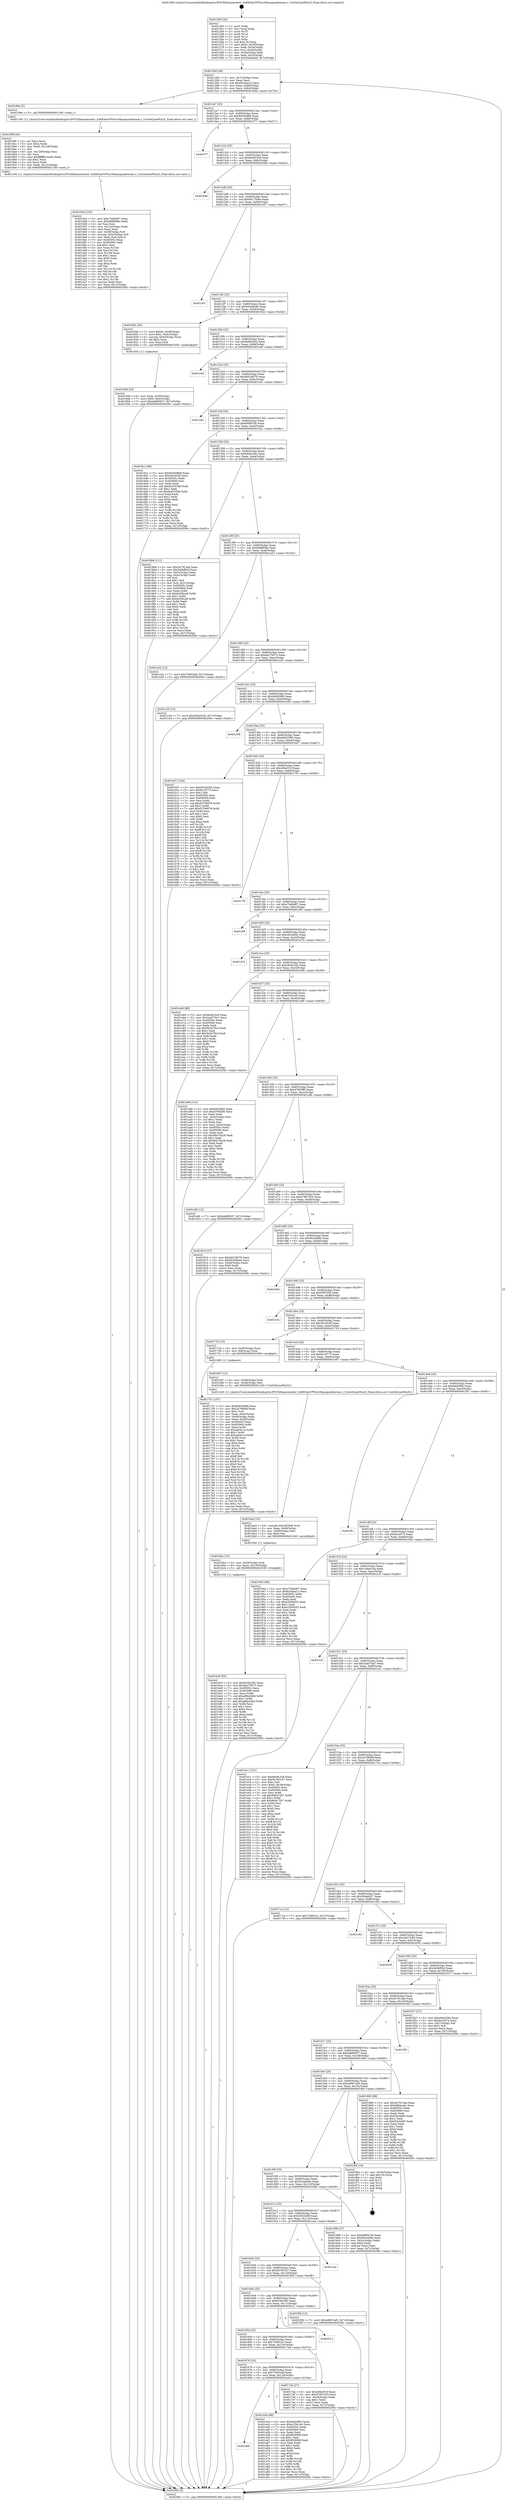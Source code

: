 digraph "0x401260" {
  label = "0x401260 (/mnt/c/Users/mathe/Desktop/tcc/POCII/binaries/extr_SoftEtherVPNsrcMayaquaInternat.c_UniGetLineWin32_Final-ollvm.out::main(0))"
  labelloc = "t"
  node[shape=record]

  Entry [label="",width=0.3,height=0.3,shape=circle,fillcolor=black,style=filled]
  "0x40128d" [label="{
     0x40128d [26]\l
     | [instrs]\l
     &nbsp;&nbsp;0x40128d \<+3\>: mov -0x7c(%rbp),%eax\l
     &nbsp;&nbsp;0x401290 \<+2\>: mov %eax,%ecx\l
     &nbsp;&nbsp;0x401292 \<+6\>: sub $0x83cbba12,%ecx\l
     &nbsp;&nbsp;0x401298 \<+3\>: mov %eax,-0x80(%rbp)\l
     &nbsp;&nbsp;0x40129b \<+6\>: mov %ecx,-0x84(%rbp)\l
     &nbsp;&nbsp;0x4012a1 \<+6\>: je 000000000040199a \<main+0x73a\>\l
  }"]
  "0x40199a" [label="{
     0x40199a [5]\l
     | [instrs]\l
     &nbsp;&nbsp;0x40199a \<+5\>: call 0000000000401160 \<next_i\>\l
     | [calls]\l
     &nbsp;&nbsp;0x401160 \{1\} (/mnt/c/Users/mathe/Desktop/tcc/POCII/binaries/extr_SoftEtherVPNsrcMayaquaInternat.c_UniGetLineWin32_Final-ollvm.out::next_i)\l
  }"]
  "0x4012a7" [label="{
     0x4012a7 [25]\l
     | [instrs]\l
     &nbsp;&nbsp;0x4012a7 \<+5\>: jmp 00000000004012ac \<main+0x4c\>\l
     &nbsp;&nbsp;0x4012ac \<+3\>: mov -0x80(%rbp),%eax\l
     &nbsp;&nbsp;0x4012af \<+5\>: sub $0x84550868,%eax\l
     &nbsp;&nbsp;0x4012b4 \<+6\>: mov %eax,-0x88(%rbp)\l
     &nbsp;&nbsp;0x4012ba \<+6\>: je 0000000000401f77 \<main+0xd17\>\l
  }"]
  Exit [label="",width=0.3,height=0.3,shape=circle,fillcolor=black,style=filled,peripheries=2]
  "0x401f77" [label="{
     0x401f77\l
  }", style=dashed]
  "0x4012c0" [label="{
     0x4012c0 [25]\l
     | [instrs]\l
     &nbsp;&nbsp;0x4012c0 \<+5\>: jmp 00000000004012c5 \<main+0x65\>\l
     &nbsp;&nbsp;0x4012c5 \<+3\>: mov -0x80(%rbp),%eax\l
     &nbsp;&nbsp;0x4012c8 \<+5\>: sub $0x8e09c3c8,%eax\l
     &nbsp;&nbsp;0x4012cd \<+6\>: mov %eax,-0x8c(%rbp)\l
     &nbsp;&nbsp;0x4012d3 \<+6\>: je 000000000040208e \<main+0xe2e\>\l
  }"]
  "0x401bc9" [label="{
     0x401bc9 [93]\l
     | [instrs]\l
     &nbsp;&nbsp;0x401bc9 \<+5\>: mov $0x653b24f2,%eax\l
     &nbsp;&nbsp;0x401bce \<+5\>: mov $0xbb270073,%esi\l
     &nbsp;&nbsp;0x401bd3 \<+7\>: mov 0x40505c,%ecx\l
     &nbsp;&nbsp;0x401bda \<+7\>: mov 0x405060,%edx\l
     &nbsp;&nbsp;0x401be1 \<+3\>: mov %ecx,%r8d\l
     &nbsp;&nbsp;0x401be4 \<+7\>: sub $0xa88a2b9d,%r8d\l
     &nbsp;&nbsp;0x401beb \<+4\>: sub $0x1,%r8d\l
     &nbsp;&nbsp;0x401bef \<+7\>: add $0xa88a2b9d,%r8d\l
     &nbsp;&nbsp;0x401bf6 \<+4\>: imul %r8d,%ecx\l
     &nbsp;&nbsp;0x401bfa \<+3\>: and $0x1,%ecx\l
     &nbsp;&nbsp;0x401bfd \<+3\>: cmp $0x0,%ecx\l
     &nbsp;&nbsp;0x401c00 \<+4\>: sete %r9b\l
     &nbsp;&nbsp;0x401c04 \<+3\>: cmp $0xa,%edx\l
     &nbsp;&nbsp;0x401c07 \<+4\>: setl %r10b\l
     &nbsp;&nbsp;0x401c0b \<+3\>: mov %r9b,%r11b\l
     &nbsp;&nbsp;0x401c0e \<+3\>: and %r10b,%r11b\l
     &nbsp;&nbsp;0x401c11 \<+3\>: xor %r10b,%r9b\l
     &nbsp;&nbsp;0x401c14 \<+3\>: or %r9b,%r11b\l
     &nbsp;&nbsp;0x401c17 \<+4\>: test $0x1,%r11b\l
     &nbsp;&nbsp;0x401c1b \<+3\>: cmovne %esi,%eax\l
     &nbsp;&nbsp;0x401c1e \<+3\>: mov %eax,-0x7c(%rbp)\l
     &nbsp;&nbsp;0x401c21 \<+5\>: jmp 000000000040209c \<main+0xe3c\>\l
  }"]
  "0x40208e" [label="{
     0x40208e\l
  }", style=dashed]
  "0x4012d9" [label="{
     0x4012d9 [25]\l
     | [instrs]\l
     &nbsp;&nbsp;0x4012d9 \<+5\>: jmp 00000000004012de \<main+0x7e\>\l
     &nbsp;&nbsp;0x4012de \<+3\>: mov -0x80(%rbp),%eax\l
     &nbsp;&nbsp;0x4012e1 \<+5\>: sub $0x94175dee,%eax\l
     &nbsp;&nbsp;0x4012e6 \<+6\>: mov %eax,-0x90(%rbp)\l
     &nbsp;&nbsp;0x4012ec \<+6\>: je 0000000000401c67 \<main+0xa07\>\l
  }"]
  "0x401bba" [label="{
     0x401bba [15]\l
     | [instrs]\l
     &nbsp;&nbsp;0x401bba \<+4\>: mov -0x58(%rbp),%rdi\l
     &nbsp;&nbsp;0x401bbe \<+6\>: mov %eax,-0x130(%rbp)\l
     &nbsp;&nbsp;0x401bc4 \<+5\>: call 0000000000401030 \<free@plt\>\l
     | [calls]\l
     &nbsp;&nbsp;0x401030 \{1\} (unknown)\l
  }"]
  "0x401c67" [label="{
     0x401c67\l
  }", style=dashed]
  "0x4012f2" [label="{
     0x4012f2 [25]\l
     | [instrs]\l
     &nbsp;&nbsp;0x4012f2 \<+5\>: jmp 00000000004012f7 \<main+0x97\>\l
     &nbsp;&nbsp;0x4012f7 \<+3\>: mov -0x80(%rbp),%eax\l
     &nbsp;&nbsp;0x4012fa \<+5\>: sub $0x943e9b46,%eax\l
     &nbsp;&nbsp;0x4012ff \<+6\>: mov %eax,-0x94(%rbp)\l
     &nbsp;&nbsp;0x401305 \<+6\>: je 000000000040182b \<main+0x5cb\>\l
  }"]
  "0x401ba3" [label="{
     0x401ba3 [23]\l
     | [instrs]\l
     &nbsp;&nbsp;0x401ba3 \<+10\>: movabs $0x4030d6,%rdi\l
     &nbsp;&nbsp;0x401bad \<+3\>: mov %eax,-0x60(%rbp)\l
     &nbsp;&nbsp;0x401bb0 \<+3\>: mov -0x60(%rbp),%esi\l
     &nbsp;&nbsp;0x401bb3 \<+2\>: mov $0x0,%al\l
     &nbsp;&nbsp;0x401bb5 \<+5\>: call 0000000000401040 \<printf@plt\>\l
     | [calls]\l
     &nbsp;&nbsp;0x401040 \{1\} (unknown)\l
  }"]
  "0x40182b" [label="{
     0x40182b [30]\l
     | [instrs]\l
     &nbsp;&nbsp;0x40182b \<+7\>: movl $0x64,-0x48(%rbp)\l
     &nbsp;&nbsp;0x401832 \<+7\>: movl $0x1,-0x4c(%rbp)\l
     &nbsp;&nbsp;0x401839 \<+4\>: movslq -0x4c(%rbp),%rax\l
     &nbsp;&nbsp;0x40183d \<+4\>: shl $0x2,%rax\l
     &nbsp;&nbsp;0x401841 \<+3\>: mov %rax,%rdi\l
     &nbsp;&nbsp;0x401844 \<+5\>: call 0000000000401050 \<malloc@plt\>\l
     | [calls]\l
     &nbsp;&nbsp;0x401050 \{1\} (unknown)\l
  }"]
  "0x40130b" [label="{
     0x40130b [25]\l
     | [instrs]\l
     &nbsp;&nbsp;0x40130b \<+5\>: jmp 0000000000401310 \<main+0xb0\>\l
     &nbsp;&nbsp;0x401310 \<+3\>: mov -0x80(%rbp),%eax\l
     &nbsp;&nbsp;0x401313 \<+5\>: sub $0x9e9d4402,%eax\l
     &nbsp;&nbsp;0x401318 \<+6\>: mov %eax,-0x98(%rbp)\l
     &nbsp;&nbsp;0x40131e \<+6\>: je 0000000000401e40 \<main+0xbe0\>\l
  }"]
  "0x40168f" [label="{
     0x40168f\l
  }", style=dashed]
  "0x401e40" [label="{
     0x401e40\l
  }", style=dashed]
  "0x401324" [label="{
     0x401324 [25]\l
     | [instrs]\l
     &nbsp;&nbsp;0x401324 \<+5\>: jmp 0000000000401329 \<main+0xc9\>\l
     &nbsp;&nbsp;0x401329 \<+3\>: mov -0x80(%rbp),%eax\l
     &nbsp;&nbsp;0x40132c \<+5\>: sub $0xb6526079,%eax\l
     &nbsp;&nbsp;0x401331 \<+6\>: mov %eax,-0x9c(%rbp)\l
     &nbsp;&nbsp;0x401337 \<+6\>: je 0000000000401e4c \<main+0xbec\>\l
  }"]
  "0x401a3e" [label="{
     0x401a3e [88]\l
     | [instrs]\l
     &nbsp;&nbsp;0x401a3e \<+5\>: mov $0x6dd3882,%eax\l
     &nbsp;&nbsp;0x401a43 \<+5\>: mov $0xd1f341e0,%ecx\l
     &nbsp;&nbsp;0x401a48 \<+7\>: mov 0x40505c,%edx\l
     &nbsp;&nbsp;0x401a4f \<+7\>: mov 0x405060,%esi\l
     &nbsp;&nbsp;0x401a56 \<+2\>: mov %edx,%edi\l
     &nbsp;&nbsp;0x401a58 \<+6\>: sub $0xf9289f4f,%edi\l
     &nbsp;&nbsp;0x401a5e \<+3\>: sub $0x1,%edi\l
     &nbsp;&nbsp;0x401a61 \<+6\>: add $0xf9289f4f,%edi\l
     &nbsp;&nbsp;0x401a67 \<+3\>: imul %edi,%edx\l
     &nbsp;&nbsp;0x401a6a \<+3\>: and $0x1,%edx\l
     &nbsp;&nbsp;0x401a6d \<+3\>: cmp $0x0,%edx\l
     &nbsp;&nbsp;0x401a70 \<+4\>: sete %r8b\l
     &nbsp;&nbsp;0x401a74 \<+3\>: cmp $0xa,%esi\l
     &nbsp;&nbsp;0x401a77 \<+4\>: setl %r9b\l
     &nbsp;&nbsp;0x401a7b \<+3\>: mov %r8b,%r10b\l
     &nbsp;&nbsp;0x401a7e \<+3\>: and %r9b,%r10b\l
     &nbsp;&nbsp;0x401a81 \<+3\>: xor %r9b,%r8b\l
     &nbsp;&nbsp;0x401a84 \<+3\>: or %r8b,%r10b\l
     &nbsp;&nbsp;0x401a87 \<+4\>: test $0x1,%r10b\l
     &nbsp;&nbsp;0x401a8b \<+3\>: cmovne %ecx,%eax\l
     &nbsp;&nbsp;0x401a8e \<+3\>: mov %eax,-0x7c(%rbp)\l
     &nbsp;&nbsp;0x401a91 \<+5\>: jmp 000000000040209c \<main+0xe3c\>\l
  }"]
  "0x401e4c" [label="{
     0x401e4c\l
  }", style=dashed]
  "0x40133d" [label="{
     0x40133d [25]\l
     | [instrs]\l
     &nbsp;&nbsp;0x40133d \<+5\>: jmp 0000000000401342 \<main+0xe2\>\l
     &nbsp;&nbsp;0x401342 \<+3\>: mov -0x80(%rbp),%eax\l
     &nbsp;&nbsp;0x401345 \<+5\>: sub $0xb6f95c5b,%eax\l
     &nbsp;&nbsp;0x40134a \<+6\>: mov %eax,-0xa0(%rbp)\l
     &nbsp;&nbsp;0x401350 \<+6\>: je 00000000004016cc \<main+0x46c\>\l
  }"]
  "0x4019cb" [label="{
     0x4019cb [103]\l
     | [instrs]\l
     &nbsp;&nbsp;0x4019cb \<+5\>: mov $0xc7dd0d87,%ecx\l
     &nbsp;&nbsp;0x4019d0 \<+5\>: mov $0xb98f808e,%edx\l
     &nbsp;&nbsp;0x4019d5 \<+2\>: xor %esi,%esi\l
     &nbsp;&nbsp;0x4019d7 \<+6\>: mov -0x12c(%rbp),%edi\l
     &nbsp;&nbsp;0x4019dd \<+3\>: imul %eax,%edi\l
     &nbsp;&nbsp;0x4019e0 \<+4\>: mov -0x58(%rbp),%r8\l
     &nbsp;&nbsp;0x4019e4 \<+4\>: movslq -0x5c(%rbp),%r9\l
     &nbsp;&nbsp;0x4019e8 \<+4\>: mov %edi,(%r8,%r9,4)\l
     &nbsp;&nbsp;0x4019ec \<+7\>: mov 0x40505c,%eax\l
     &nbsp;&nbsp;0x4019f3 \<+7\>: mov 0x405060,%edi\l
     &nbsp;&nbsp;0x4019fa \<+3\>: sub $0x1,%esi\l
     &nbsp;&nbsp;0x4019fd \<+3\>: mov %eax,%r10d\l
     &nbsp;&nbsp;0x401a00 \<+3\>: add %esi,%r10d\l
     &nbsp;&nbsp;0x401a03 \<+4\>: imul %r10d,%eax\l
     &nbsp;&nbsp;0x401a07 \<+3\>: and $0x1,%eax\l
     &nbsp;&nbsp;0x401a0a \<+3\>: cmp $0x0,%eax\l
     &nbsp;&nbsp;0x401a0d \<+4\>: sete %r11b\l
     &nbsp;&nbsp;0x401a11 \<+3\>: cmp $0xa,%edi\l
     &nbsp;&nbsp;0x401a14 \<+3\>: setl %bl\l
     &nbsp;&nbsp;0x401a17 \<+3\>: mov %r11b,%r14b\l
     &nbsp;&nbsp;0x401a1a \<+3\>: and %bl,%r14b\l
     &nbsp;&nbsp;0x401a1d \<+3\>: xor %bl,%r11b\l
     &nbsp;&nbsp;0x401a20 \<+3\>: or %r11b,%r14b\l
     &nbsp;&nbsp;0x401a23 \<+4\>: test $0x1,%r14b\l
     &nbsp;&nbsp;0x401a27 \<+3\>: cmovne %edx,%ecx\l
     &nbsp;&nbsp;0x401a2a \<+3\>: mov %ecx,-0x7c(%rbp)\l
     &nbsp;&nbsp;0x401a2d \<+5\>: jmp 000000000040209c \<main+0xe3c\>\l
  }"]
  "0x4016cc" [label="{
     0x4016cc [88]\l
     | [instrs]\l
     &nbsp;&nbsp;0x4016cc \<+5\>: mov $0x84550868,%eax\l
     &nbsp;&nbsp;0x4016d1 \<+5\>: mov $0x4816038,%ecx\l
     &nbsp;&nbsp;0x4016d6 \<+7\>: mov 0x40505c,%edx\l
     &nbsp;&nbsp;0x4016dd \<+7\>: mov 0x405060,%esi\l
     &nbsp;&nbsp;0x4016e4 \<+2\>: mov %edx,%edi\l
     &nbsp;&nbsp;0x4016e6 \<+6\>: add $0xdcd353dd,%edi\l
     &nbsp;&nbsp;0x4016ec \<+3\>: sub $0x1,%edi\l
     &nbsp;&nbsp;0x4016ef \<+6\>: sub $0xdcd353dd,%edi\l
     &nbsp;&nbsp;0x4016f5 \<+3\>: imul %edi,%edx\l
     &nbsp;&nbsp;0x4016f8 \<+3\>: and $0x1,%edx\l
     &nbsp;&nbsp;0x4016fb \<+3\>: cmp $0x0,%edx\l
     &nbsp;&nbsp;0x4016fe \<+4\>: sete %r8b\l
     &nbsp;&nbsp;0x401702 \<+3\>: cmp $0xa,%esi\l
     &nbsp;&nbsp;0x401705 \<+4\>: setl %r9b\l
     &nbsp;&nbsp;0x401709 \<+3\>: mov %r8b,%r10b\l
     &nbsp;&nbsp;0x40170c \<+3\>: and %r9b,%r10b\l
     &nbsp;&nbsp;0x40170f \<+3\>: xor %r9b,%r8b\l
     &nbsp;&nbsp;0x401712 \<+3\>: or %r8b,%r10b\l
     &nbsp;&nbsp;0x401715 \<+4\>: test $0x1,%r10b\l
     &nbsp;&nbsp;0x401719 \<+3\>: cmovne %ecx,%eax\l
     &nbsp;&nbsp;0x40171c \<+3\>: mov %eax,-0x7c(%rbp)\l
     &nbsp;&nbsp;0x40171f \<+5\>: jmp 000000000040209c \<main+0xe3c\>\l
  }"]
  "0x401356" [label="{
     0x401356 [25]\l
     | [instrs]\l
     &nbsp;&nbsp;0x401356 \<+5\>: jmp 000000000040135b \<main+0xfb\>\l
     &nbsp;&nbsp;0x40135b \<+3\>: mov -0x80(%rbp),%eax\l
     &nbsp;&nbsp;0x40135e \<+5\>: sub $0xb884ca6c,%eax\l
     &nbsp;&nbsp;0x401363 \<+6\>: mov %eax,-0xa4(%rbp)\l
     &nbsp;&nbsp;0x401369 \<+6\>: je 00000000004018b8 \<main+0x658\>\l
  }"]
  "0x40199f" [label="{
     0x40199f [44]\l
     | [instrs]\l
     &nbsp;&nbsp;0x40199f \<+2\>: xor %ecx,%ecx\l
     &nbsp;&nbsp;0x4019a1 \<+5\>: mov $0x2,%edx\l
     &nbsp;&nbsp;0x4019a6 \<+6\>: mov %edx,-0x128(%rbp)\l
     &nbsp;&nbsp;0x4019ac \<+1\>: cltd\l
     &nbsp;&nbsp;0x4019ad \<+6\>: mov -0x128(%rbp),%esi\l
     &nbsp;&nbsp;0x4019b3 \<+2\>: idiv %esi\l
     &nbsp;&nbsp;0x4019b5 \<+6\>: imul $0xfffffffe,%edx,%edx\l
     &nbsp;&nbsp;0x4019bb \<+3\>: sub $0x1,%ecx\l
     &nbsp;&nbsp;0x4019be \<+2\>: sub %ecx,%edx\l
     &nbsp;&nbsp;0x4019c0 \<+6\>: mov %edx,-0x12c(%rbp)\l
     &nbsp;&nbsp;0x4019c6 \<+5\>: call 0000000000401160 \<next_i\>\l
     | [calls]\l
     &nbsp;&nbsp;0x401160 \{1\} (/mnt/c/Users/mathe/Desktop/tcc/POCII/binaries/extr_SoftEtherVPNsrcMayaquaInternat.c_UniGetLineWin32_Final-ollvm.out::next_i)\l
  }"]
  "0x4018b8" [label="{
     0x4018b8 [111]\l
     | [instrs]\l
     &nbsp;&nbsp;0x4018b8 \<+5\>: mov $0x3e7913ad,%eax\l
     &nbsp;&nbsp;0x4018bd \<+5\>: mov $0x3e0bf92d,%ecx\l
     &nbsp;&nbsp;0x4018c2 \<+3\>: mov -0x5c(%rbp),%edx\l
     &nbsp;&nbsp;0x4018c5 \<+3\>: cmp -0x4c(%rbp),%edx\l
     &nbsp;&nbsp;0x4018c8 \<+4\>: setl %sil\l
     &nbsp;&nbsp;0x4018cc \<+4\>: and $0x1,%sil\l
     &nbsp;&nbsp;0x4018d0 \<+4\>: mov %sil,-0x21(%rbp)\l
     &nbsp;&nbsp;0x4018d4 \<+7\>: mov 0x40505c,%edx\l
     &nbsp;&nbsp;0x4018db \<+7\>: mov 0x405060,%edi\l
     &nbsp;&nbsp;0x4018e2 \<+3\>: mov %edx,%r8d\l
     &nbsp;&nbsp;0x4018e5 \<+7\>: sub $0xb42fbca9,%r8d\l
     &nbsp;&nbsp;0x4018ec \<+4\>: sub $0x1,%r8d\l
     &nbsp;&nbsp;0x4018f0 \<+7\>: add $0xb42fbca9,%r8d\l
     &nbsp;&nbsp;0x4018f7 \<+4\>: imul %r8d,%edx\l
     &nbsp;&nbsp;0x4018fb \<+3\>: and $0x1,%edx\l
     &nbsp;&nbsp;0x4018fe \<+3\>: cmp $0x0,%edx\l
     &nbsp;&nbsp;0x401901 \<+4\>: sete %sil\l
     &nbsp;&nbsp;0x401905 \<+3\>: cmp $0xa,%edi\l
     &nbsp;&nbsp;0x401908 \<+4\>: setl %r9b\l
     &nbsp;&nbsp;0x40190c \<+3\>: mov %sil,%r10b\l
     &nbsp;&nbsp;0x40190f \<+3\>: and %r9b,%r10b\l
     &nbsp;&nbsp;0x401912 \<+3\>: xor %r9b,%sil\l
     &nbsp;&nbsp;0x401915 \<+3\>: or %sil,%r10b\l
     &nbsp;&nbsp;0x401918 \<+4\>: test $0x1,%r10b\l
     &nbsp;&nbsp;0x40191c \<+3\>: cmovne %ecx,%eax\l
     &nbsp;&nbsp;0x40191f \<+3\>: mov %eax,-0x7c(%rbp)\l
     &nbsp;&nbsp;0x401922 \<+5\>: jmp 000000000040209c \<main+0xe3c\>\l
  }"]
  "0x40136f" [label="{
     0x40136f [25]\l
     | [instrs]\l
     &nbsp;&nbsp;0x40136f \<+5\>: jmp 0000000000401374 \<main+0x114\>\l
     &nbsp;&nbsp;0x401374 \<+3\>: mov -0x80(%rbp),%eax\l
     &nbsp;&nbsp;0x401377 \<+5\>: sub $0xb98f808e,%eax\l
     &nbsp;&nbsp;0x40137c \<+6\>: mov %eax,-0xa8(%rbp)\l
     &nbsp;&nbsp;0x401382 \<+6\>: je 0000000000401a32 \<main+0x7d2\>\l
  }"]
  "0x401849" [label="{
     0x401849 [23]\l
     | [instrs]\l
     &nbsp;&nbsp;0x401849 \<+4\>: mov %rax,-0x58(%rbp)\l
     &nbsp;&nbsp;0x40184d \<+7\>: movl $0x0,-0x5c(%rbp)\l
     &nbsp;&nbsp;0x401854 \<+7\>: movl $0x4a885837,-0x7c(%rbp)\l
     &nbsp;&nbsp;0x40185b \<+5\>: jmp 000000000040209c \<main+0xe3c\>\l
  }"]
  "0x401a32" [label="{
     0x401a32 [12]\l
     | [instrs]\l
     &nbsp;&nbsp;0x401a32 \<+7\>: movl $0x75602daf,-0x7c(%rbp)\l
     &nbsp;&nbsp;0x401a39 \<+5\>: jmp 000000000040209c \<main+0xe3c\>\l
  }"]
  "0x401388" [label="{
     0x401388 [25]\l
     | [instrs]\l
     &nbsp;&nbsp;0x401388 \<+5\>: jmp 000000000040138d \<main+0x12d\>\l
     &nbsp;&nbsp;0x40138d \<+3\>: mov -0x80(%rbp),%eax\l
     &nbsp;&nbsp;0x401390 \<+5\>: sub $0xbb270073,%eax\l
     &nbsp;&nbsp;0x401395 \<+6\>: mov %eax,-0xac(%rbp)\l
     &nbsp;&nbsp;0x40139b \<+6\>: je 0000000000401c26 \<main+0x9c6\>\l
  }"]
  "0x401676" [label="{
     0x401676 [25]\l
     | [instrs]\l
     &nbsp;&nbsp;0x401676 \<+5\>: jmp 000000000040167b \<main+0x41b\>\l
     &nbsp;&nbsp;0x40167b \<+3\>: mov -0x80(%rbp),%eax\l
     &nbsp;&nbsp;0x40167e \<+5\>: sub $0x75602daf,%eax\l
     &nbsp;&nbsp;0x401683 \<+6\>: mov %eax,-0x124(%rbp)\l
     &nbsp;&nbsp;0x401689 \<+6\>: je 0000000000401a3e \<main+0x7de\>\l
  }"]
  "0x401c26" [label="{
     0x401c26 [12]\l
     | [instrs]\l
     &nbsp;&nbsp;0x401c26 \<+7\>: movl $0xc83a022b,-0x7c(%rbp)\l
     &nbsp;&nbsp;0x401c2d \<+5\>: jmp 000000000040209c \<main+0xe3c\>\l
  }"]
  "0x4013a1" [label="{
     0x4013a1 [25]\l
     | [instrs]\l
     &nbsp;&nbsp;0x4013a1 \<+5\>: jmp 00000000004013a6 \<main+0x146\>\l
     &nbsp;&nbsp;0x4013a6 \<+3\>: mov -0x80(%rbp),%eax\l
     &nbsp;&nbsp;0x4013a9 \<+5\>: sub $0xbdb936f4,%eax\l
     &nbsp;&nbsp;0x4013ae \<+6\>: mov %eax,-0xb0(%rbp)\l
     &nbsp;&nbsp;0x4013b4 \<+6\>: je 0000000000401e58 \<main+0xbf8\>\l
  }"]
  "0x4017da" [label="{
     0x4017da [27]\l
     | [instrs]\l
     &nbsp;&nbsp;0x4017da \<+5\>: mov $0xc69a351f,%eax\l
     &nbsp;&nbsp;0x4017df \<+5\>: mov $0xd7897435,%ecx\l
     &nbsp;&nbsp;0x4017e4 \<+3\>: mov -0x28(%rbp),%edx\l
     &nbsp;&nbsp;0x4017e7 \<+3\>: cmp $0x1,%edx\l
     &nbsp;&nbsp;0x4017ea \<+3\>: cmovl %ecx,%eax\l
     &nbsp;&nbsp;0x4017ed \<+3\>: mov %eax,-0x7c(%rbp)\l
     &nbsp;&nbsp;0x4017f0 \<+5\>: jmp 000000000040209c \<main+0xe3c\>\l
  }"]
  "0x401e58" [label="{
     0x401e58\l
  }", style=dashed]
  "0x4013ba" [label="{
     0x4013ba [25]\l
     | [instrs]\l
     &nbsp;&nbsp;0x4013ba \<+5\>: jmp 00000000004013bf \<main+0x15f\>\l
     &nbsp;&nbsp;0x4013bf \<+3\>: mov -0x80(%rbp),%eax\l
     &nbsp;&nbsp;0x4013c2 \<+5\>: sub $0xbf402590,%eax\l
     &nbsp;&nbsp;0x4013c7 \<+6\>: mov %eax,-0xb4(%rbp)\l
     &nbsp;&nbsp;0x4013cd \<+6\>: je 0000000000401b07 \<main+0x8a7\>\l
  }"]
  "0x40165d" [label="{
     0x40165d [25]\l
     | [instrs]\l
     &nbsp;&nbsp;0x40165d \<+5\>: jmp 0000000000401662 \<main+0x402\>\l
     &nbsp;&nbsp;0x401662 \<+3\>: mov -0x80(%rbp),%eax\l
     &nbsp;&nbsp;0x401665 \<+5\>: sub $0x729f3c2c,%eax\l
     &nbsp;&nbsp;0x40166a \<+6\>: mov %eax,-0x120(%rbp)\l
     &nbsp;&nbsp;0x401670 \<+6\>: je 00000000004017da \<main+0x57a\>\l
  }"]
  "0x401b07" [label="{
     0x401b07 [144]\l
     | [instrs]\l
     &nbsp;&nbsp;0x401b07 \<+5\>: mov $0x653b24f2,%eax\l
     &nbsp;&nbsp;0x401b0c \<+5\>: mov $0x6c18773,%ecx\l
     &nbsp;&nbsp;0x401b11 \<+2\>: mov $0x1,%dl\l
     &nbsp;&nbsp;0x401b13 \<+7\>: mov 0x40505c,%esi\l
     &nbsp;&nbsp;0x401b1a \<+7\>: mov 0x405060,%edi\l
     &nbsp;&nbsp;0x401b21 \<+3\>: mov %esi,%r8d\l
     &nbsp;&nbsp;0x401b24 \<+7\>: sub $0xd3706978,%r8d\l
     &nbsp;&nbsp;0x401b2b \<+4\>: sub $0x1,%r8d\l
     &nbsp;&nbsp;0x401b2f \<+7\>: add $0xd3706978,%r8d\l
     &nbsp;&nbsp;0x401b36 \<+4\>: imul %r8d,%esi\l
     &nbsp;&nbsp;0x401b3a \<+3\>: and $0x1,%esi\l
     &nbsp;&nbsp;0x401b3d \<+3\>: cmp $0x0,%esi\l
     &nbsp;&nbsp;0x401b40 \<+4\>: sete %r9b\l
     &nbsp;&nbsp;0x401b44 \<+3\>: cmp $0xa,%edi\l
     &nbsp;&nbsp;0x401b47 \<+4\>: setl %r10b\l
     &nbsp;&nbsp;0x401b4b \<+3\>: mov %r9b,%r11b\l
     &nbsp;&nbsp;0x401b4e \<+4\>: xor $0xff,%r11b\l
     &nbsp;&nbsp;0x401b52 \<+3\>: mov %r10b,%bl\l
     &nbsp;&nbsp;0x401b55 \<+3\>: xor $0xff,%bl\l
     &nbsp;&nbsp;0x401b58 \<+3\>: xor $0x1,%dl\l
     &nbsp;&nbsp;0x401b5b \<+3\>: mov %r11b,%r14b\l
     &nbsp;&nbsp;0x401b5e \<+4\>: and $0xff,%r14b\l
     &nbsp;&nbsp;0x401b62 \<+3\>: and %dl,%r9b\l
     &nbsp;&nbsp;0x401b65 \<+3\>: mov %bl,%r15b\l
     &nbsp;&nbsp;0x401b68 \<+4\>: and $0xff,%r15b\l
     &nbsp;&nbsp;0x401b6c \<+3\>: and %dl,%r10b\l
     &nbsp;&nbsp;0x401b6f \<+3\>: or %r9b,%r14b\l
     &nbsp;&nbsp;0x401b72 \<+3\>: or %r10b,%r15b\l
     &nbsp;&nbsp;0x401b75 \<+3\>: xor %r15b,%r14b\l
     &nbsp;&nbsp;0x401b78 \<+3\>: or %bl,%r11b\l
     &nbsp;&nbsp;0x401b7b \<+4\>: xor $0xff,%r11b\l
     &nbsp;&nbsp;0x401b7f \<+3\>: or $0x1,%dl\l
     &nbsp;&nbsp;0x401b82 \<+3\>: and %dl,%r11b\l
     &nbsp;&nbsp;0x401b85 \<+3\>: or %r11b,%r14b\l
     &nbsp;&nbsp;0x401b88 \<+4\>: test $0x1,%r14b\l
     &nbsp;&nbsp;0x401b8c \<+3\>: cmovne %ecx,%eax\l
     &nbsp;&nbsp;0x401b8f \<+3\>: mov %eax,-0x7c(%rbp)\l
     &nbsp;&nbsp;0x401b92 \<+5\>: jmp 000000000040209c \<main+0xe3c\>\l
  }"]
  "0x4013d3" [label="{
     0x4013d3 [25]\l
     | [instrs]\l
     &nbsp;&nbsp;0x4013d3 \<+5\>: jmp 00000000004013d8 \<main+0x178\>\l
     &nbsp;&nbsp;0x4013d8 \<+3\>: mov -0x80(%rbp),%eax\l
     &nbsp;&nbsp;0x4013db \<+5\>: sub $0xc69a351f,%eax\l
     &nbsp;&nbsp;0x4013e0 \<+6\>: mov %eax,-0xb8(%rbp)\l
     &nbsp;&nbsp;0x4013e6 \<+6\>: je 00000000004017f5 \<main+0x595\>\l
  }"]
  "0x402012" [label="{
     0x402012\l
  }", style=dashed]
  "0x4017f5" [label="{
     0x4017f5\l
  }", style=dashed]
  "0x4013ec" [label="{
     0x4013ec [25]\l
     | [instrs]\l
     &nbsp;&nbsp;0x4013ec \<+5\>: jmp 00000000004013f1 \<main+0x191\>\l
     &nbsp;&nbsp;0x4013f1 \<+3\>: mov -0x80(%rbp),%eax\l
     &nbsp;&nbsp;0x4013f4 \<+5\>: sub $0xc7dd0d87,%eax\l
     &nbsp;&nbsp;0x4013f9 \<+6\>: mov %eax,-0xbc(%rbp)\l
     &nbsp;&nbsp;0x4013ff \<+6\>: je 0000000000401f9f \<main+0xd3f\>\l
  }"]
  "0x401644" [label="{
     0x401644 [25]\l
     | [instrs]\l
     &nbsp;&nbsp;0x401644 \<+5\>: jmp 0000000000401649 \<main+0x3e9\>\l
     &nbsp;&nbsp;0x401649 \<+3\>: mov -0x80(%rbp),%eax\l
     &nbsp;&nbsp;0x40164c \<+5\>: sub $0x653b24f2,%eax\l
     &nbsp;&nbsp;0x401651 \<+6\>: mov %eax,-0x11c(%rbp)\l
     &nbsp;&nbsp;0x401657 \<+6\>: je 0000000000402012 \<main+0xdb2\>\l
  }"]
  "0x401f9f" [label="{
     0x401f9f\l
  }", style=dashed]
  "0x401405" [label="{
     0x401405 [25]\l
     | [instrs]\l
     &nbsp;&nbsp;0x401405 \<+5\>: jmp 000000000040140a \<main+0x1aa\>\l
     &nbsp;&nbsp;0x40140a \<+3\>: mov -0x80(%rbp),%eax\l
     &nbsp;&nbsp;0x40140d \<+5\>: sub $0xc822e9dc,%eax\l
     &nbsp;&nbsp;0x401412 \<+6\>: mov %eax,-0xc0(%rbp)\l
     &nbsp;&nbsp;0x401418 \<+6\>: je 0000000000401d7e \<main+0xb1e\>\l
  }"]
  "0x401f58" [label="{
     0x401f58 [12]\l
     | [instrs]\l
     &nbsp;&nbsp;0x401f58 \<+7\>: movl $0x4d967ad5,-0x7c(%rbp)\l
     &nbsp;&nbsp;0x401f5f \<+5\>: jmp 000000000040209c \<main+0xe3c\>\l
  }"]
  "0x401d7e" [label="{
     0x401d7e\l
  }", style=dashed]
  "0x40141e" [label="{
     0x40141e [25]\l
     | [instrs]\l
     &nbsp;&nbsp;0x40141e \<+5\>: jmp 0000000000401423 \<main+0x1c3\>\l
     &nbsp;&nbsp;0x401423 \<+3\>: mov -0x80(%rbp),%eax\l
     &nbsp;&nbsp;0x401426 \<+5\>: sub $0xc83a022b,%eax\l
     &nbsp;&nbsp;0x40142b \<+6\>: mov %eax,-0xc4(%rbp)\l
     &nbsp;&nbsp;0x401431 \<+6\>: je 0000000000401e69 \<main+0xc09\>\l
  }"]
  "0x40162b" [label="{
     0x40162b [25]\l
     | [instrs]\l
     &nbsp;&nbsp;0x40162b \<+5\>: jmp 0000000000401630 \<main+0x3d0\>\l
     &nbsp;&nbsp;0x401630 \<+3\>: mov -0x80(%rbp),%eax\l
     &nbsp;&nbsp;0x401633 \<+5\>: sub $0x5b7831b7,%eax\l
     &nbsp;&nbsp;0x401638 \<+6\>: mov %eax,-0x118(%rbp)\l
     &nbsp;&nbsp;0x40163e \<+6\>: je 0000000000401f58 \<main+0xcf8\>\l
  }"]
  "0x401e69" [label="{
     0x401e69 [88]\l
     | [instrs]\l
     &nbsp;&nbsp;0x401e69 \<+5\>: mov $0x8e09c3c8,%eax\l
     &nbsp;&nbsp;0x401e6e \<+5\>: mov $0x2a457ba7,%ecx\l
     &nbsp;&nbsp;0x401e73 \<+7\>: mov 0x40505c,%edx\l
     &nbsp;&nbsp;0x401e7a \<+7\>: mov 0x405060,%esi\l
     &nbsp;&nbsp;0x401e81 \<+2\>: mov %edx,%edi\l
     &nbsp;&nbsp;0x401e83 \<+6\>: sub $0x5b2b79cd,%edi\l
     &nbsp;&nbsp;0x401e89 \<+3\>: sub $0x1,%edi\l
     &nbsp;&nbsp;0x401e8c \<+6\>: add $0x5b2b79cd,%edi\l
     &nbsp;&nbsp;0x401e92 \<+3\>: imul %edi,%edx\l
     &nbsp;&nbsp;0x401e95 \<+3\>: and $0x1,%edx\l
     &nbsp;&nbsp;0x401e98 \<+3\>: cmp $0x0,%edx\l
     &nbsp;&nbsp;0x401e9b \<+4\>: sete %r8b\l
     &nbsp;&nbsp;0x401e9f \<+3\>: cmp $0xa,%esi\l
     &nbsp;&nbsp;0x401ea2 \<+4\>: setl %r9b\l
     &nbsp;&nbsp;0x401ea6 \<+3\>: mov %r8b,%r10b\l
     &nbsp;&nbsp;0x401ea9 \<+3\>: and %r9b,%r10b\l
     &nbsp;&nbsp;0x401eac \<+3\>: xor %r9b,%r8b\l
     &nbsp;&nbsp;0x401eaf \<+3\>: or %r8b,%r10b\l
     &nbsp;&nbsp;0x401eb2 \<+4\>: test $0x1,%r10b\l
     &nbsp;&nbsp;0x401eb6 \<+3\>: cmovne %ecx,%eax\l
     &nbsp;&nbsp;0x401eb9 \<+3\>: mov %eax,-0x7c(%rbp)\l
     &nbsp;&nbsp;0x401ebc \<+5\>: jmp 000000000040209c \<main+0xe3c\>\l
  }"]
  "0x401437" [label="{
     0x401437 [25]\l
     | [instrs]\l
     &nbsp;&nbsp;0x401437 \<+5\>: jmp 000000000040143c \<main+0x1dc\>\l
     &nbsp;&nbsp;0x40143c \<+3\>: mov -0x80(%rbp),%eax\l
     &nbsp;&nbsp;0x40143f \<+5\>: sub $0xd1f341e0,%eax\l
     &nbsp;&nbsp;0x401444 \<+6\>: mov %eax,-0xc8(%rbp)\l
     &nbsp;&nbsp;0x40144a \<+6\>: je 0000000000401a96 \<main+0x836\>\l
  }"]
  "0x401cee" [label="{
     0x401cee\l
  }", style=dashed]
  "0x401a96" [label="{
     0x401a96 [101]\l
     | [instrs]\l
     &nbsp;&nbsp;0x401a96 \<+5\>: mov $0x6dd3882,%eax\l
     &nbsp;&nbsp;0x401a9b \<+5\>: mov $0xd7692ff3,%ecx\l
     &nbsp;&nbsp;0x401aa0 \<+2\>: xor %edx,%edx\l
     &nbsp;&nbsp;0x401aa2 \<+3\>: mov -0x5c(%rbp),%esi\l
     &nbsp;&nbsp;0x401aa5 \<+3\>: sub $0x1,%edx\l
     &nbsp;&nbsp;0x401aa8 \<+2\>: sub %edx,%esi\l
     &nbsp;&nbsp;0x401aaa \<+3\>: mov %esi,-0x5c(%rbp)\l
     &nbsp;&nbsp;0x401aad \<+7\>: mov 0x40505c,%edx\l
     &nbsp;&nbsp;0x401ab4 \<+7\>: mov 0x405060,%esi\l
     &nbsp;&nbsp;0x401abb \<+2\>: mov %edx,%edi\l
     &nbsp;&nbsp;0x401abd \<+6\>: sub $0x46470a28,%edi\l
     &nbsp;&nbsp;0x401ac3 \<+3\>: sub $0x1,%edi\l
     &nbsp;&nbsp;0x401ac6 \<+6\>: add $0x46470a28,%edi\l
     &nbsp;&nbsp;0x401acc \<+3\>: imul %edi,%edx\l
     &nbsp;&nbsp;0x401acf \<+3\>: and $0x1,%edx\l
     &nbsp;&nbsp;0x401ad2 \<+3\>: cmp $0x0,%edx\l
     &nbsp;&nbsp;0x401ad5 \<+4\>: sete %r8b\l
     &nbsp;&nbsp;0x401ad9 \<+3\>: cmp $0xa,%esi\l
     &nbsp;&nbsp;0x401adc \<+4\>: setl %r9b\l
     &nbsp;&nbsp;0x401ae0 \<+3\>: mov %r8b,%r10b\l
     &nbsp;&nbsp;0x401ae3 \<+3\>: and %r9b,%r10b\l
     &nbsp;&nbsp;0x401ae6 \<+3\>: xor %r9b,%r8b\l
     &nbsp;&nbsp;0x401ae9 \<+3\>: or %r8b,%r10b\l
     &nbsp;&nbsp;0x401aec \<+4\>: test $0x1,%r10b\l
     &nbsp;&nbsp;0x401af0 \<+3\>: cmovne %ecx,%eax\l
     &nbsp;&nbsp;0x401af3 \<+3\>: mov %eax,-0x7c(%rbp)\l
     &nbsp;&nbsp;0x401af6 \<+5\>: jmp 000000000040209c \<main+0xe3c\>\l
  }"]
  "0x401450" [label="{
     0x401450 [25]\l
     | [instrs]\l
     &nbsp;&nbsp;0x401450 \<+5\>: jmp 0000000000401455 \<main+0x1f5\>\l
     &nbsp;&nbsp;0x401455 \<+3\>: mov -0x80(%rbp),%eax\l
     &nbsp;&nbsp;0x401458 \<+5\>: sub $0xd7692ff3,%eax\l
     &nbsp;&nbsp;0x40145d \<+6\>: mov %eax,-0xcc(%rbp)\l
     &nbsp;&nbsp;0x401463 \<+6\>: je 0000000000401afb \<main+0x89b\>\l
  }"]
  "0x401731" [label="{
     0x401731 [157]\l
     | [instrs]\l
     &nbsp;&nbsp;0x401731 \<+5\>: mov $0x84550868,%ecx\l
     &nbsp;&nbsp;0x401736 \<+5\>: mov $0x2a79840f,%edx\l
     &nbsp;&nbsp;0x40173b \<+3\>: mov $0x1,%sil\l
     &nbsp;&nbsp;0x40173e \<+3\>: mov %eax,-0x44(%rbp)\l
     &nbsp;&nbsp;0x401741 \<+3\>: mov -0x44(%rbp),%eax\l
     &nbsp;&nbsp;0x401744 \<+3\>: mov %eax,-0x28(%rbp)\l
     &nbsp;&nbsp;0x401747 \<+7\>: mov 0x40505c,%eax\l
     &nbsp;&nbsp;0x40174e \<+8\>: mov 0x405060,%r8d\l
     &nbsp;&nbsp;0x401756 \<+3\>: mov %eax,%r9d\l
     &nbsp;&nbsp;0x401759 \<+7\>: sub $0xaa04c1a,%r9d\l
     &nbsp;&nbsp;0x401760 \<+4\>: sub $0x1,%r9d\l
     &nbsp;&nbsp;0x401764 \<+7\>: add $0xaa04c1a,%r9d\l
     &nbsp;&nbsp;0x40176b \<+4\>: imul %r9d,%eax\l
     &nbsp;&nbsp;0x40176f \<+3\>: and $0x1,%eax\l
     &nbsp;&nbsp;0x401772 \<+3\>: cmp $0x0,%eax\l
     &nbsp;&nbsp;0x401775 \<+4\>: sete %r10b\l
     &nbsp;&nbsp;0x401779 \<+4\>: cmp $0xa,%r8d\l
     &nbsp;&nbsp;0x40177d \<+4\>: setl %r11b\l
     &nbsp;&nbsp;0x401781 \<+3\>: mov %r10b,%bl\l
     &nbsp;&nbsp;0x401784 \<+3\>: xor $0xff,%bl\l
     &nbsp;&nbsp;0x401787 \<+3\>: mov %r11b,%r14b\l
     &nbsp;&nbsp;0x40178a \<+4\>: xor $0xff,%r14b\l
     &nbsp;&nbsp;0x40178e \<+4\>: xor $0x0,%sil\l
     &nbsp;&nbsp;0x401792 \<+3\>: mov %bl,%r15b\l
     &nbsp;&nbsp;0x401795 \<+4\>: and $0x0,%r15b\l
     &nbsp;&nbsp;0x401799 \<+3\>: and %sil,%r10b\l
     &nbsp;&nbsp;0x40179c \<+3\>: mov %r14b,%r12b\l
     &nbsp;&nbsp;0x40179f \<+4\>: and $0x0,%r12b\l
     &nbsp;&nbsp;0x4017a3 \<+3\>: and %sil,%r11b\l
     &nbsp;&nbsp;0x4017a6 \<+3\>: or %r10b,%r15b\l
     &nbsp;&nbsp;0x4017a9 \<+3\>: or %r11b,%r12b\l
     &nbsp;&nbsp;0x4017ac \<+3\>: xor %r12b,%r15b\l
     &nbsp;&nbsp;0x4017af \<+3\>: or %r14b,%bl\l
     &nbsp;&nbsp;0x4017b2 \<+3\>: xor $0xff,%bl\l
     &nbsp;&nbsp;0x4017b5 \<+4\>: or $0x0,%sil\l
     &nbsp;&nbsp;0x4017b9 \<+3\>: and %sil,%bl\l
     &nbsp;&nbsp;0x4017bc \<+3\>: or %bl,%r15b\l
     &nbsp;&nbsp;0x4017bf \<+4\>: test $0x1,%r15b\l
     &nbsp;&nbsp;0x4017c3 \<+3\>: cmovne %edx,%ecx\l
     &nbsp;&nbsp;0x4017c6 \<+3\>: mov %ecx,-0x7c(%rbp)\l
     &nbsp;&nbsp;0x4017c9 \<+5\>: jmp 000000000040209c \<main+0xe3c\>\l
  }"]
  "0x401afb" [label="{
     0x401afb [12]\l
     | [instrs]\l
     &nbsp;&nbsp;0x401afb \<+7\>: movl $0x4a885837,-0x7c(%rbp)\l
     &nbsp;&nbsp;0x401b02 \<+5\>: jmp 000000000040209c \<main+0xe3c\>\l
  }"]
  "0x401469" [label="{
     0x401469 [25]\l
     | [instrs]\l
     &nbsp;&nbsp;0x401469 \<+5\>: jmp 000000000040146e \<main+0x20e\>\l
     &nbsp;&nbsp;0x40146e \<+3\>: mov -0x80(%rbp),%eax\l
     &nbsp;&nbsp;0x401471 \<+5\>: sub $0xd7897435,%eax\l
     &nbsp;&nbsp;0x401476 \<+6\>: mov %eax,-0xd0(%rbp)\l
     &nbsp;&nbsp;0x40147c \<+6\>: je 0000000000401810 \<main+0x5b0\>\l
  }"]
  "0x401260" [label="{
     0x401260 [45]\l
     | [instrs]\l
     &nbsp;&nbsp;0x401260 \<+1\>: push %rbp\l
     &nbsp;&nbsp;0x401261 \<+3\>: mov %rsp,%rbp\l
     &nbsp;&nbsp;0x401264 \<+2\>: push %r15\l
     &nbsp;&nbsp;0x401266 \<+2\>: push %r14\l
     &nbsp;&nbsp;0x401268 \<+2\>: push %r12\l
     &nbsp;&nbsp;0x40126a \<+1\>: push %rbx\l
     &nbsp;&nbsp;0x40126b \<+7\>: sub $0x130,%rsp\l
     &nbsp;&nbsp;0x401272 \<+7\>: movl $0x0,-0x30(%rbp)\l
     &nbsp;&nbsp;0x401279 \<+3\>: mov %edi,-0x34(%rbp)\l
     &nbsp;&nbsp;0x40127c \<+4\>: mov %rsi,-0x40(%rbp)\l
     &nbsp;&nbsp;0x401280 \<+3\>: mov -0x34(%rbp),%edi\l
     &nbsp;&nbsp;0x401283 \<+3\>: mov %edi,-0x2c(%rbp)\l
     &nbsp;&nbsp;0x401286 \<+7\>: movl $0x52adada0,-0x7c(%rbp)\l
  }"]
  "0x401810" [label="{
     0x401810 [27]\l
     | [instrs]\l
     &nbsp;&nbsp;0x401810 \<+5\>: mov $0xb6526079,%eax\l
     &nbsp;&nbsp;0x401815 \<+5\>: mov $0x943e9b46,%ecx\l
     &nbsp;&nbsp;0x40181a \<+3\>: mov -0x28(%rbp),%edx\l
     &nbsp;&nbsp;0x40181d \<+3\>: cmp $0x0,%edx\l
     &nbsp;&nbsp;0x401820 \<+3\>: cmove %ecx,%eax\l
     &nbsp;&nbsp;0x401823 \<+3\>: mov %eax,-0x7c(%rbp)\l
     &nbsp;&nbsp;0x401826 \<+5\>: jmp 000000000040209c \<main+0xe3c\>\l
  }"]
  "0x401482" [label="{
     0x401482 [25]\l
     | [instrs]\l
     &nbsp;&nbsp;0x401482 \<+5\>: jmp 0000000000401487 \<main+0x227\>\l
     &nbsp;&nbsp;0x401487 \<+3\>: mov -0x80(%rbp),%eax\l
     &nbsp;&nbsp;0x40148a \<+5\>: sub $0xd91fa9bb,%eax\l
     &nbsp;&nbsp;0x40148f \<+6\>: mov %eax,-0xd4(%rbp)\l
     &nbsp;&nbsp;0x401495 \<+6\>: je 00000000004016b4 \<main+0x454\>\l
  }"]
  "0x40209c" [label="{
     0x40209c [5]\l
     | [instrs]\l
     &nbsp;&nbsp;0x40209c \<+5\>: jmp 000000000040128d \<main+0x2d\>\l
  }"]
  "0x4016b4" [label="{
     0x4016b4\l
  }", style=dashed]
  "0x40149b" [label="{
     0x40149b [25]\l
     | [instrs]\l
     &nbsp;&nbsp;0x40149b \<+5\>: jmp 00000000004014a0 \<main+0x240\>\l
     &nbsp;&nbsp;0x4014a0 \<+3\>: mov -0x80(%rbp),%eax\l
     &nbsp;&nbsp;0x4014a3 \<+5\>: sub $0xf2ff7056,%eax\l
     &nbsp;&nbsp;0x4014a8 \<+6\>: mov %eax,-0xd8(%rbp)\l
     &nbsp;&nbsp;0x4014ae \<+6\>: je 0000000000401c32 \<main+0x9d2\>\l
  }"]
  "0x401612" [label="{
     0x401612 [25]\l
     | [instrs]\l
     &nbsp;&nbsp;0x401612 \<+5\>: jmp 0000000000401617 \<main+0x3b7\>\l
     &nbsp;&nbsp;0x401617 \<+3\>: mov -0x80(%rbp),%eax\l
     &nbsp;&nbsp;0x40161a \<+5\>: sub $0x52f23e68,%eax\l
     &nbsp;&nbsp;0x40161f \<+6\>: mov %eax,-0x114(%rbp)\l
     &nbsp;&nbsp;0x401625 \<+6\>: je 0000000000401cee \<main+0xa8e\>\l
  }"]
  "0x401c32" [label="{
     0x401c32\l
  }", style=dashed]
  "0x4014b4" [label="{
     0x4014b4 [25]\l
     | [instrs]\l
     &nbsp;&nbsp;0x4014b4 \<+5\>: jmp 00000000004014b9 \<main+0x259\>\l
     &nbsp;&nbsp;0x4014b9 \<+3\>: mov -0x80(%rbp),%eax\l
     &nbsp;&nbsp;0x4014bc \<+5\>: sub $0x4816038,%eax\l
     &nbsp;&nbsp;0x4014c1 \<+6\>: mov %eax,-0xdc(%rbp)\l
     &nbsp;&nbsp;0x4014c7 \<+6\>: je 0000000000401724 \<main+0x4c4\>\l
  }"]
  "0x401699" [label="{
     0x401699 [27]\l
     | [instrs]\l
     &nbsp;&nbsp;0x401699 \<+5\>: mov $0xb6f95c5b,%eax\l
     &nbsp;&nbsp;0x40169e \<+5\>: mov $0xd91fa9bb,%ecx\l
     &nbsp;&nbsp;0x4016a3 \<+3\>: mov -0x2c(%rbp),%edx\l
     &nbsp;&nbsp;0x4016a6 \<+3\>: cmp $0x2,%edx\l
     &nbsp;&nbsp;0x4016a9 \<+3\>: cmovne %ecx,%eax\l
     &nbsp;&nbsp;0x4016ac \<+3\>: mov %eax,-0x7c(%rbp)\l
     &nbsp;&nbsp;0x4016af \<+5\>: jmp 000000000040209c \<main+0xe3c\>\l
  }"]
  "0x401724" [label="{
     0x401724 [13]\l
     | [instrs]\l
     &nbsp;&nbsp;0x401724 \<+4\>: mov -0x40(%rbp),%rax\l
     &nbsp;&nbsp;0x401728 \<+4\>: mov 0x8(%rax),%rdi\l
     &nbsp;&nbsp;0x40172c \<+5\>: call 0000000000401060 \<atoi@plt\>\l
     | [calls]\l
     &nbsp;&nbsp;0x401060 \{1\} (unknown)\l
  }"]
  "0x4014cd" [label="{
     0x4014cd [25]\l
     | [instrs]\l
     &nbsp;&nbsp;0x4014cd \<+5\>: jmp 00000000004014d2 \<main+0x272\>\l
     &nbsp;&nbsp;0x4014d2 \<+3\>: mov -0x80(%rbp),%eax\l
     &nbsp;&nbsp;0x4014d5 \<+5\>: sub $0x6c18773,%eax\l
     &nbsp;&nbsp;0x4014da \<+6\>: mov %eax,-0xe0(%rbp)\l
     &nbsp;&nbsp;0x4014e0 \<+6\>: je 0000000000401b97 \<main+0x937\>\l
  }"]
  "0x4015f9" [label="{
     0x4015f9 [25]\l
     | [instrs]\l
     &nbsp;&nbsp;0x4015f9 \<+5\>: jmp 00000000004015fe \<main+0x39e\>\l
     &nbsp;&nbsp;0x4015fe \<+3\>: mov -0x80(%rbp),%eax\l
     &nbsp;&nbsp;0x401601 \<+5\>: sub $0x52adada0,%eax\l
     &nbsp;&nbsp;0x401606 \<+6\>: mov %eax,-0x110(%rbp)\l
     &nbsp;&nbsp;0x40160c \<+6\>: je 0000000000401699 \<main+0x439\>\l
  }"]
  "0x401b97" [label="{
     0x401b97 [12]\l
     | [instrs]\l
     &nbsp;&nbsp;0x401b97 \<+4\>: mov -0x58(%rbp),%rdi\l
     &nbsp;&nbsp;0x401b9b \<+3\>: mov -0x48(%rbp),%esi\l
     &nbsp;&nbsp;0x401b9e \<+5\>: call 0000000000401240 \<UniGetLineWin32\>\l
     | [calls]\l
     &nbsp;&nbsp;0x401240 \{1\} (/mnt/c/Users/mathe/Desktop/tcc/POCII/binaries/extr_SoftEtherVPNsrcMayaquaInternat.c_UniGetLineWin32_Final-ollvm.out::UniGetLineWin32)\l
  }"]
  "0x4014e6" [label="{
     0x4014e6 [25]\l
     | [instrs]\l
     &nbsp;&nbsp;0x4014e6 \<+5\>: jmp 00000000004014eb \<main+0x28b\>\l
     &nbsp;&nbsp;0x4014eb \<+3\>: mov -0x80(%rbp),%eax\l
     &nbsp;&nbsp;0x4014ee \<+5\>: sub $0x6dd3882,%eax\l
     &nbsp;&nbsp;0x4014f3 \<+6\>: mov %eax,-0xe4(%rbp)\l
     &nbsp;&nbsp;0x4014f9 \<+6\>: je 0000000000401ff1 \<main+0xd91\>\l
  }"]
  "0x401f64" [label="{
     0x401f64 [19]\l
     | [instrs]\l
     &nbsp;&nbsp;0x401f64 \<+3\>: mov -0x30(%rbp),%eax\l
     &nbsp;&nbsp;0x401f67 \<+7\>: add $0x130,%rsp\l
     &nbsp;&nbsp;0x401f6e \<+1\>: pop %rbx\l
     &nbsp;&nbsp;0x401f6f \<+2\>: pop %r12\l
     &nbsp;&nbsp;0x401f71 \<+2\>: pop %r14\l
     &nbsp;&nbsp;0x401f73 \<+2\>: pop %r15\l
     &nbsp;&nbsp;0x401f75 \<+1\>: pop %rbp\l
     &nbsp;&nbsp;0x401f76 \<+1\>: ret\l
  }"]
  "0x401ff1" [label="{
     0x401ff1\l
  }", style=dashed]
  "0x4014ff" [label="{
     0x4014ff [25]\l
     | [instrs]\l
     &nbsp;&nbsp;0x4014ff \<+5\>: jmp 0000000000401504 \<main+0x2a4\>\l
     &nbsp;&nbsp;0x401504 \<+3\>: mov -0x80(%rbp),%eax\l
     &nbsp;&nbsp;0x401507 \<+5\>: sub $0xbec5074,%eax\l
     &nbsp;&nbsp;0x40150c \<+6\>: mov %eax,-0xe8(%rbp)\l
     &nbsp;&nbsp;0x401512 \<+6\>: je 0000000000401942 \<main+0x6e2\>\l
  }"]
  "0x4015e0" [label="{
     0x4015e0 [25]\l
     | [instrs]\l
     &nbsp;&nbsp;0x4015e0 \<+5\>: jmp 00000000004015e5 \<main+0x385\>\l
     &nbsp;&nbsp;0x4015e5 \<+3\>: mov -0x80(%rbp),%eax\l
     &nbsp;&nbsp;0x4015e8 \<+5\>: sub $0x4d967ad5,%eax\l
     &nbsp;&nbsp;0x4015ed \<+6\>: mov %eax,-0x10c(%rbp)\l
     &nbsp;&nbsp;0x4015f3 \<+6\>: je 0000000000401f64 \<main+0xd04\>\l
  }"]
  "0x401942" [label="{
     0x401942 [88]\l
     | [instrs]\l
     &nbsp;&nbsp;0x401942 \<+5\>: mov $0xc7dd0d87,%eax\l
     &nbsp;&nbsp;0x401947 \<+5\>: mov $0x83cbba12,%ecx\l
     &nbsp;&nbsp;0x40194c \<+7\>: mov 0x40505c,%edx\l
     &nbsp;&nbsp;0x401953 \<+7\>: mov 0x405060,%esi\l
     &nbsp;&nbsp;0x40195a \<+2\>: mov %edx,%edi\l
     &nbsp;&nbsp;0x40195c \<+6\>: sub $0xe350b553,%edi\l
     &nbsp;&nbsp;0x401962 \<+3\>: sub $0x1,%edi\l
     &nbsp;&nbsp;0x401965 \<+6\>: add $0xe350b553,%edi\l
     &nbsp;&nbsp;0x40196b \<+3\>: imul %edi,%edx\l
     &nbsp;&nbsp;0x40196e \<+3\>: and $0x1,%edx\l
     &nbsp;&nbsp;0x401971 \<+3\>: cmp $0x0,%edx\l
     &nbsp;&nbsp;0x401974 \<+4\>: sete %r8b\l
     &nbsp;&nbsp;0x401978 \<+3\>: cmp $0xa,%esi\l
     &nbsp;&nbsp;0x40197b \<+4\>: setl %r9b\l
     &nbsp;&nbsp;0x40197f \<+3\>: mov %r8b,%r10b\l
     &nbsp;&nbsp;0x401982 \<+3\>: and %r9b,%r10b\l
     &nbsp;&nbsp;0x401985 \<+3\>: xor %r9b,%r8b\l
     &nbsp;&nbsp;0x401988 \<+3\>: or %r8b,%r10b\l
     &nbsp;&nbsp;0x40198b \<+4\>: test $0x1,%r10b\l
     &nbsp;&nbsp;0x40198f \<+3\>: cmovne %ecx,%eax\l
     &nbsp;&nbsp;0x401992 \<+3\>: mov %eax,-0x7c(%rbp)\l
     &nbsp;&nbsp;0x401995 \<+5\>: jmp 000000000040209c \<main+0xe3c\>\l
  }"]
  "0x401518" [label="{
     0x401518 [25]\l
     | [instrs]\l
     &nbsp;&nbsp;0x401518 \<+5\>: jmp 000000000040151d \<main+0x2bd\>\l
     &nbsp;&nbsp;0x40151d \<+3\>: mov -0x80(%rbp),%eax\l
     &nbsp;&nbsp;0x401520 \<+5\>: sub $0x1ebae24a,%eax\l
     &nbsp;&nbsp;0x401525 \<+6\>: mov %eax,-0xec(%rbp)\l
     &nbsp;&nbsp;0x40152b \<+6\>: je 0000000000401ccf \<main+0xa6f\>\l
  }"]
  "0x401860" [label="{
     0x401860 [88]\l
     | [instrs]\l
     &nbsp;&nbsp;0x401860 \<+5\>: mov $0x3e7913ad,%eax\l
     &nbsp;&nbsp;0x401865 \<+5\>: mov $0xb884ca6c,%ecx\l
     &nbsp;&nbsp;0x40186a \<+7\>: mov 0x40505c,%edx\l
     &nbsp;&nbsp;0x401871 \<+7\>: mov 0x405060,%esi\l
     &nbsp;&nbsp;0x401878 \<+2\>: mov %edx,%edi\l
     &nbsp;&nbsp;0x40187a \<+6\>: add $0xf34cbb85,%edi\l
     &nbsp;&nbsp;0x401880 \<+3\>: sub $0x1,%edi\l
     &nbsp;&nbsp;0x401883 \<+6\>: sub $0xf34cbb85,%edi\l
     &nbsp;&nbsp;0x401889 \<+3\>: imul %edi,%edx\l
     &nbsp;&nbsp;0x40188c \<+3\>: and $0x1,%edx\l
     &nbsp;&nbsp;0x40188f \<+3\>: cmp $0x0,%edx\l
     &nbsp;&nbsp;0x401892 \<+4\>: sete %r8b\l
     &nbsp;&nbsp;0x401896 \<+3\>: cmp $0xa,%esi\l
     &nbsp;&nbsp;0x401899 \<+4\>: setl %r9b\l
     &nbsp;&nbsp;0x40189d \<+3\>: mov %r8b,%r10b\l
     &nbsp;&nbsp;0x4018a0 \<+3\>: and %r9b,%r10b\l
     &nbsp;&nbsp;0x4018a3 \<+3\>: xor %r9b,%r8b\l
     &nbsp;&nbsp;0x4018a6 \<+3\>: or %r8b,%r10b\l
     &nbsp;&nbsp;0x4018a9 \<+4\>: test $0x1,%r10b\l
     &nbsp;&nbsp;0x4018ad \<+3\>: cmovne %ecx,%eax\l
     &nbsp;&nbsp;0x4018b0 \<+3\>: mov %eax,-0x7c(%rbp)\l
     &nbsp;&nbsp;0x4018b3 \<+5\>: jmp 000000000040209c \<main+0xe3c\>\l
  }"]
  "0x401ccf" [label="{
     0x401ccf\l
  }", style=dashed]
  "0x401531" [label="{
     0x401531 [25]\l
     | [instrs]\l
     &nbsp;&nbsp;0x401531 \<+5\>: jmp 0000000000401536 \<main+0x2d6\>\l
     &nbsp;&nbsp;0x401536 \<+3\>: mov -0x80(%rbp),%eax\l
     &nbsp;&nbsp;0x401539 \<+5\>: sub $0x2a457ba7,%eax\l
     &nbsp;&nbsp;0x40153e \<+6\>: mov %eax,-0xf0(%rbp)\l
     &nbsp;&nbsp;0x401544 \<+6\>: je 0000000000401ec1 \<main+0xc61\>\l
  }"]
  "0x4015c7" [label="{
     0x4015c7 [25]\l
     | [instrs]\l
     &nbsp;&nbsp;0x4015c7 \<+5\>: jmp 00000000004015cc \<main+0x36c\>\l
     &nbsp;&nbsp;0x4015cc \<+3\>: mov -0x80(%rbp),%eax\l
     &nbsp;&nbsp;0x4015cf \<+5\>: sub $0x4a885837,%eax\l
     &nbsp;&nbsp;0x4015d4 \<+6\>: mov %eax,-0x108(%rbp)\l
     &nbsp;&nbsp;0x4015da \<+6\>: je 0000000000401860 \<main+0x600\>\l
  }"]
  "0x401ec1" [label="{
     0x401ec1 [151]\l
     | [instrs]\l
     &nbsp;&nbsp;0x401ec1 \<+5\>: mov $0x8e09c3c8,%eax\l
     &nbsp;&nbsp;0x401ec6 \<+5\>: mov $0x5b7831b7,%ecx\l
     &nbsp;&nbsp;0x401ecb \<+2\>: mov $0x1,%dl\l
     &nbsp;&nbsp;0x401ecd \<+7\>: movl $0x0,-0x30(%rbp)\l
     &nbsp;&nbsp;0x401ed4 \<+7\>: mov 0x40505c,%esi\l
     &nbsp;&nbsp;0x401edb \<+7\>: mov 0x405060,%edi\l
     &nbsp;&nbsp;0x401ee2 \<+3\>: mov %esi,%r8d\l
     &nbsp;&nbsp;0x401ee5 \<+7\>: sub $0x960a7207,%r8d\l
     &nbsp;&nbsp;0x401eec \<+4\>: sub $0x1,%r8d\l
     &nbsp;&nbsp;0x401ef0 \<+7\>: add $0x960a7207,%r8d\l
     &nbsp;&nbsp;0x401ef7 \<+4\>: imul %r8d,%esi\l
     &nbsp;&nbsp;0x401efb \<+3\>: and $0x1,%esi\l
     &nbsp;&nbsp;0x401efe \<+3\>: cmp $0x0,%esi\l
     &nbsp;&nbsp;0x401f01 \<+4\>: sete %r9b\l
     &nbsp;&nbsp;0x401f05 \<+3\>: cmp $0xa,%edi\l
     &nbsp;&nbsp;0x401f08 \<+4\>: setl %r10b\l
     &nbsp;&nbsp;0x401f0c \<+3\>: mov %r9b,%r11b\l
     &nbsp;&nbsp;0x401f0f \<+4\>: xor $0xff,%r11b\l
     &nbsp;&nbsp;0x401f13 \<+3\>: mov %r10b,%bl\l
     &nbsp;&nbsp;0x401f16 \<+3\>: xor $0xff,%bl\l
     &nbsp;&nbsp;0x401f19 \<+3\>: xor $0x0,%dl\l
     &nbsp;&nbsp;0x401f1c \<+3\>: mov %r11b,%r14b\l
     &nbsp;&nbsp;0x401f1f \<+4\>: and $0x0,%r14b\l
     &nbsp;&nbsp;0x401f23 \<+3\>: and %dl,%r9b\l
     &nbsp;&nbsp;0x401f26 \<+3\>: mov %bl,%r15b\l
     &nbsp;&nbsp;0x401f29 \<+4\>: and $0x0,%r15b\l
     &nbsp;&nbsp;0x401f2d \<+3\>: and %dl,%r10b\l
     &nbsp;&nbsp;0x401f30 \<+3\>: or %r9b,%r14b\l
     &nbsp;&nbsp;0x401f33 \<+3\>: or %r10b,%r15b\l
     &nbsp;&nbsp;0x401f36 \<+3\>: xor %r15b,%r14b\l
     &nbsp;&nbsp;0x401f39 \<+3\>: or %bl,%r11b\l
     &nbsp;&nbsp;0x401f3c \<+4\>: xor $0xff,%r11b\l
     &nbsp;&nbsp;0x401f40 \<+3\>: or $0x0,%dl\l
     &nbsp;&nbsp;0x401f43 \<+3\>: and %dl,%r11b\l
     &nbsp;&nbsp;0x401f46 \<+3\>: or %r11b,%r14b\l
     &nbsp;&nbsp;0x401f49 \<+4\>: test $0x1,%r14b\l
     &nbsp;&nbsp;0x401f4d \<+3\>: cmovne %ecx,%eax\l
     &nbsp;&nbsp;0x401f50 \<+3\>: mov %eax,-0x7c(%rbp)\l
     &nbsp;&nbsp;0x401f53 \<+5\>: jmp 000000000040209c \<main+0xe3c\>\l
  }"]
  "0x40154a" [label="{
     0x40154a [25]\l
     | [instrs]\l
     &nbsp;&nbsp;0x40154a \<+5\>: jmp 000000000040154f \<main+0x2ef\>\l
     &nbsp;&nbsp;0x40154f \<+3\>: mov -0x80(%rbp),%eax\l
     &nbsp;&nbsp;0x401552 \<+5\>: sub $0x2a79840f,%eax\l
     &nbsp;&nbsp;0x401557 \<+6\>: mov %eax,-0xf4(%rbp)\l
     &nbsp;&nbsp;0x40155d \<+6\>: je 00000000004017ce \<main+0x56e\>\l
  }"]
  "0x401f93" [label="{
     0x401f93\l
  }", style=dashed]
  "0x4017ce" [label="{
     0x4017ce [12]\l
     | [instrs]\l
     &nbsp;&nbsp;0x4017ce \<+7\>: movl $0x729f3c2c,-0x7c(%rbp)\l
     &nbsp;&nbsp;0x4017d5 \<+5\>: jmp 000000000040209c \<main+0xe3c\>\l
  }"]
  "0x401563" [label="{
     0x401563 [25]\l
     | [instrs]\l
     &nbsp;&nbsp;0x401563 \<+5\>: jmp 0000000000401568 \<main+0x308\>\l
     &nbsp;&nbsp;0x401568 \<+3\>: mov -0x80(%rbp),%eax\l
     &nbsp;&nbsp;0x40156b \<+5\>: sub $0x300a6427,%eax\l
     &nbsp;&nbsp;0x401570 \<+6\>: mov %eax,-0xf8(%rbp)\l
     &nbsp;&nbsp;0x401576 \<+6\>: je 0000000000401c82 \<main+0xa22\>\l
  }"]
  "0x4015ae" [label="{
     0x4015ae [25]\l
     | [instrs]\l
     &nbsp;&nbsp;0x4015ae \<+5\>: jmp 00000000004015b3 \<main+0x353\>\l
     &nbsp;&nbsp;0x4015b3 \<+3\>: mov -0x80(%rbp),%eax\l
     &nbsp;&nbsp;0x4015b6 \<+5\>: sub $0x3e7913ad,%eax\l
     &nbsp;&nbsp;0x4015bb \<+6\>: mov %eax,-0x104(%rbp)\l
     &nbsp;&nbsp;0x4015c1 \<+6\>: je 0000000000401f93 \<main+0xd33\>\l
  }"]
  "0x401c82" [label="{
     0x401c82\l
  }", style=dashed]
  "0x40157c" [label="{
     0x40157c [25]\l
     | [instrs]\l
     &nbsp;&nbsp;0x40157c \<+5\>: jmp 0000000000401581 \<main+0x321\>\l
     &nbsp;&nbsp;0x401581 \<+3\>: mov -0x80(%rbp),%eax\l
     &nbsp;&nbsp;0x401584 \<+5\>: sub $0x3a673c8d,%eax\l
     &nbsp;&nbsp;0x401589 \<+6\>: mov %eax,-0xfc(%rbp)\l
     &nbsp;&nbsp;0x40158f \<+6\>: je 0000000000402050 \<main+0xdf0\>\l
  }"]
  "0x401927" [label="{
     0x401927 [27]\l
     | [instrs]\l
     &nbsp;&nbsp;0x401927 \<+5\>: mov $0xbf402590,%eax\l
     &nbsp;&nbsp;0x40192c \<+5\>: mov $0xbec5074,%ecx\l
     &nbsp;&nbsp;0x401931 \<+3\>: mov -0x21(%rbp),%dl\l
     &nbsp;&nbsp;0x401934 \<+3\>: test $0x1,%dl\l
     &nbsp;&nbsp;0x401937 \<+3\>: cmovne %ecx,%eax\l
     &nbsp;&nbsp;0x40193a \<+3\>: mov %eax,-0x7c(%rbp)\l
     &nbsp;&nbsp;0x40193d \<+5\>: jmp 000000000040209c \<main+0xe3c\>\l
  }"]
  "0x402050" [label="{
     0x402050\l
  }", style=dashed]
  "0x401595" [label="{
     0x401595 [25]\l
     | [instrs]\l
     &nbsp;&nbsp;0x401595 \<+5\>: jmp 000000000040159a \<main+0x33a\>\l
     &nbsp;&nbsp;0x40159a \<+3\>: mov -0x80(%rbp),%eax\l
     &nbsp;&nbsp;0x40159d \<+5\>: sub $0x3e0bf92d,%eax\l
     &nbsp;&nbsp;0x4015a2 \<+6\>: mov %eax,-0x100(%rbp)\l
     &nbsp;&nbsp;0x4015a8 \<+6\>: je 0000000000401927 \<main+0x6c7\>\l
  }"]
  Entry -> "0x401260" [label=" 1"]
  "0x40128d" -> "0x40199a" [label=" 1"]
  "0x40128d" -> "0x4012a7" [label=" 25"]
  "0x401f64" -> Exit [label=" 1"]
  "0x4012a7" -> "0x401f77" [label=" 0"]
  "0x4012a7" -> "0x4012c0" [label=" 25"]
  "0x401f58" -> "0x40209c" [label=" 1"]
  "0x4012c0" -> "0x40208e" [label=" 0"]
  "0x4012c0" -> "0x4012d9" [label=" 25"]
  "0x401ec1" -> "0x40209c" [label=" 1"]
  "0x4012d9" -> "0x401c67" [label=" 0"]
  "0x4012d9" -> "0x4012f2" [label=" 25"]
  "0x401e69" -> "0x40209c" [label=" 1"]
  "0x4012f2" -> "0x40182b" [label=" 1"]
  "0x4012f2" -> "0x40130b" [label=" 24"]
  "0x401c26" -> "0x40209c" [label=" 1"]
  "0x40130b" -> "0x401e40" [label=" 0"]
  "0x40130b" -> "0x401324" [label=" 24"]
  "0x401bc9" -> "0x40209c" [label=" 1"]
  "0x401324" -> "0x401e4c" [label=" 0"]
  "0x401324" -> "0x40133d" [label=" 24"]
  "0x401bba" -> "0x401bc9" [label=" 1"]
  "0x40133d" -> "0x4016cc" [label=" 1"]
  "0x40133d" -> "0x401356" [label=" 23"]
  "0x401b97" -> "0x401ba3" [label=" 1"]
  "0x401356" -> "0x4018b8" [label=" 2"]
  "0x401356" -> "0x40136f" [label=" 21"]
  "0x401b07" -> "0x40209c" [label=" 1"]
  "0x40136f" -> "0x401a32" [label=" 1"]
  "0x40136f" -> "0x401388" [label=" 20"]
  "0x401afb" -> "0x40209c" [label=" 1"]
  "0x401388" -> "0x401c26" [label=" 1"]
  "0x401388" -> "0x4013a1" [label=" 19"]
  "0x401a96" -> "0x40209c" [label=" 1"]
  "0x4013a1" -> "0x401e58" [label=" 0"]
  "0x4013a1" -> "0x4013ba" [label=" 19"]
  "0x401a3e" -> "0x40209c" [label=" 1"]
  "0x4013ba" -> "0x401b07" [label=" 1"]
  "0x4013ba" -> "0x4013d3" [label=" 18"]
  "0x401676" -> "0x401a3e" [label=" 1"]
  "0x4013d3" -> "0x4017f5" [label=" 0"]
  "0x4013d3" -> "0x4013ec" [label=" 18"]
  "0x401ba3" -> "0x401bba" [label=" 1"]
  "0x4013ec" -> "0x401f9f" [label=" 0"]
  "0x4013ec" -> "0x401405" [label=" 18"]
  "0x4019cb" -> "0x40209c" [label=" 1"]
  "0x401405" -> "0x401d7e" [label=" 0"]
  "0x401405" -> "0x40141e" [label=" 18"]
  "0x40199f" -> "0x4019cb" [label=" 1"]
  "0x40141e" -> "0x401e69" [label=" 1"]
  "0x40141e" -> "0x401437" [label=" 17"]
  "0x401942" -> "0x40209c" [label=" 1"]
  "0x401437" -> "0x401a96" [label=" 1"]
  "0x401437" -> "0x401450" [label=" 16"]
  "0x401927" -> "0x40209c" [label=" 2"]
  "0x401450" -> "0x401afb" [label=" 1"]
  "0x401450" -> "0x401469" [label=" 15"]
  "0x401860" -> "0x40209c" [label=" 2"]
  "0x401469" -> "0x401810" [label=" 1"]
  "0x401469" -> "0x401482" [label=" 14"]
  "0x401849" -> "0x40209c" [label=" 1"]
  "0x401482" -> "0x4016b4" [label=" 0"]
  "0x401482" -> "0x40149b" [label=" 14"]
  "0x40182b" -> "0x401849" [label=" 1"]
  "0x40149b" -> "0x401c32" [label=" 0"]
  "0x40149b" -> "0x4014b4" [label=" 14"]
  "0x401810" -> "0x40209c" [label=" 1"]
  "0x4014b4" -> "0x401724" [label=" 1"]
  "0x4014b4" -> "0x4014cd" [label=" 13"]
  "0x4017da" -> "0x40209c" [label=" 1"]
  "0x4014cd" -> "0x401b97" [label=" 1"]
  "0x4014cd" -> "0x4014e6" [label=" 12"]
  "0x40165d" -> "0x4017da" [label=" 1"]
  "0x4014e6" -> "0x401ff1" [label=" 0"]
  "0x4014e6" -> "0x4014ff" [label=" 12"]
  "0x401676" -> "0x40168f" [label=" 0"]
  "0x4014ff" -> "0x401942" [label=" 1"]
  "0x4014ff" -> "0x401518" [label=" 11"]
  "0x401644" -> "0x402012" [label=" 0"]
  "0x401518" -> "0x401ccf" [label=" 0"]
  "0x401518" -> "0x401531" [label=" 11"]
  "0x401a32" -> "0x40209c" [label=" 1"]
  "0x401531" -> "0x401ec1" [label=" 1"]
  "0x401531" -> "0x40154a" [label=" 10"]
  "0x40162b" -> "0x401f58" [label=" 1"]
  "0x40154a" -> "0x4017ce" [label=" 1"]
  "0x40154a" -> "0x401563" [label=" 9"]
  "0x40199a" -> "0x40199f" [label=" 1"]
  "0x401563" -> "0x401c82" [label=" 0"]
  "0x401563" -> "0x40157c" [label=" 9"]
  "0x401612" -> "0x401cee" [label=" 0"]
  "0x40157c" -> "0x402050" [label=" 0"]
  "0x40157c" -> "0x401595" [label=" 9"]
  "0x4018b8" -> "0x40209c" [label=" 2"]
  "0x401595" -> "0x401927" [label=" 2"]
  "0x401595" -> "0x4015ae" [label=" 7"]
  "0x401612" -> "0x40162b" [label=" 3"]
  "0x4015ae" -> "0x401f93" [label=" 0"]
  "0x4015ae" -> "0x4015c7" [label=" 7"]
  "0x40162b" -> "0x401644" [label=" 2"]
  "0x4015c7" -> "0x401860" [label=" 2"]
  "0x4015c7" -> "0x4015e0" [label=" 5"]
  "0x401644" -> "0x40165d" [label=" 2"]
  "0x4015e0" -> "0x401f64" [label=" 1"]
  "0x4015e0" -> "0x4015f9" [label=" 4"]
  "0x40165d" -> "0x401676" [label=" 1"]
  "0x4015f9" -> "0x401699" [label=" 1"]
  "0x4015f9" -> "0x401612" [label=" 3"]
  "0x401699" -> "0x40209c" [label=" 1"]
  "0x401260" -> "0x40128d" [label=" 1"]
  "0x40209c" -> "0x40128d" [label=" 25"]
  "0x4016cc" -> "0x40209c" [label=" 1"]
  "0x401724" -> "0x401731" [label=" 1"]
  "0x401731" -> "0x40209c" [label=" 1"]
  "0x4017ce" -> "0x40209c" [label=" 1"]
}
